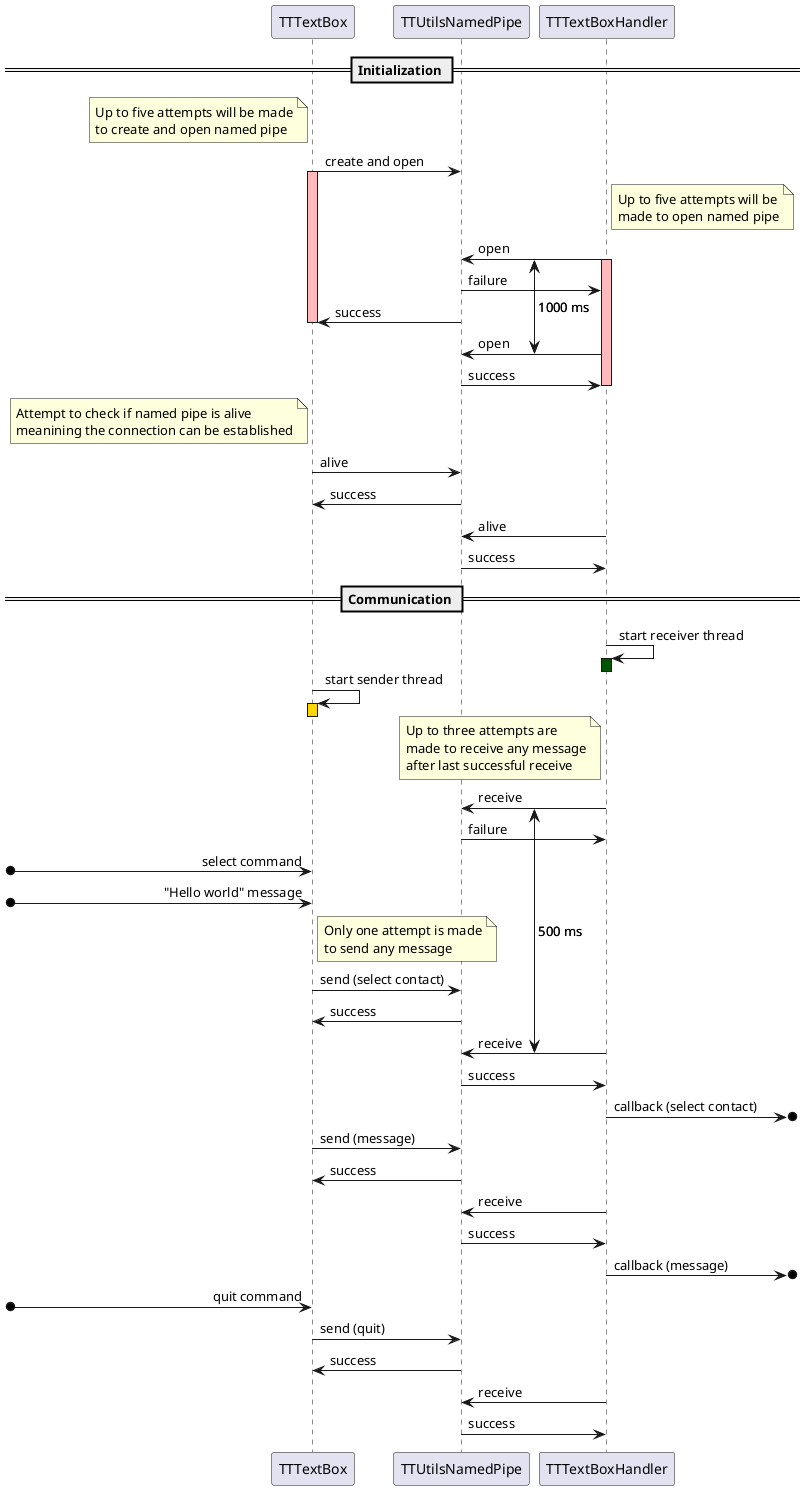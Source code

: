 @startuml
!pragma teoz true

participant "TTTextBox" as TTTextBox
participant "TTUtilsNamedPipe" as TTUtilsNamedPipe
participant "TTTextBoxHandler" as TTTextBoxHandler

== Initialization ==
note left of TTTextBox
Up to five attempts will be made
to create and open named pipe
end note
TTTextBox -> TTUtilsNamedPipe : create and open
activate TTTextBox #FFBBBB
note right of TTTextBoxHandler
Up to five attempts will be
made to open named pipe
end note
{first_open} TTTextBoxHandler -> TTUtilsNamedPipe : open
activate TTTextBoxHandler #FFBBBB
TTUtilsNamedPipe -> TTTextBoxHandler : failure
TTUtilsNamedPipe -> TTTextBox : success
deactivate TTTextBox
{second_open} TTTextBoxHandler -> TTUtilsNamedPipe : open
{first_open} <-> {second_open} : 1000 ms
TTUtilsNamedPipe -> TTTextBoxHandler : success
deactivate TTTextBoxHandler
note left of TTTextBox
Attempt to check if named pipe is alive
meanining the connection can be established
end note
TTTextBox -> TTUtilsNamedPipe : alive
TTUtilsNamedPipe -> TTTextBox : success
TTTextBoxHandler -> TTUtilsNamedPipe : alive
TTUtilsNamedPipe -> TTTextBoxHandler : success

== Communication ==
TTTextBoxHandler -> TTTextBoxHandler : start receiver thread
activate TTTextBoxHandler #005500
deactivate TTTextBoxHandler
TTTextBox -> TTTextBox : start sender thread
activate TTTextBox #gold
deactivate TTTextBox
note left of TTTextBoxHandler
Up to three attempts are
made to receive any message
after last successful receive
end note
{first_receive} TTTextBoxHandler -> TTUtilsNamedPipe : receive
TTUtilsNamedPipe -> TTTextBoxHandler : failure
[o-> TTTextBox : select command
[o-> TTTextBox : "Hello world" message
note right of TTTextBox
Only one attempt is made
to send any message
end note
TTTextBox -> TTUtilsNamedPipe : send (select contact)
TTUtilsNamedPipe -> TTTextBox : success
{second_receive} TTTextBoxHandler -> TTUtilsNamedPipe : receive
{first_receive} <-> {second_receive} : 500 ms
TTUtilsNamedPipe -> TTTextBoxHandler : success
TTTextBoxHandler ->o] : callback (select contact)
TTTextBox -> TTUtilsNamedPipe : send (message)
TTUtilsNamedPipe -> TTTextBox : success
TTTextBoxHandler -> TTUtilsNamedPipe : receive
TTUtilsNamedPipe -> TTTextBoxHandler : success
TTTextBoxHandler ->o] : callback (message)
[o-> TTTextBox : quit command
TTTextBox -> TTUtilsNamedPipe : send (quit)
TTUtilsNamedPipe -> TTTextBox : success
TTTextBoxHandler -> TTUtilsNamedPipe : receive
TTUtilsNamedPipe -> TTTextBoxHandler : success

@enduml
